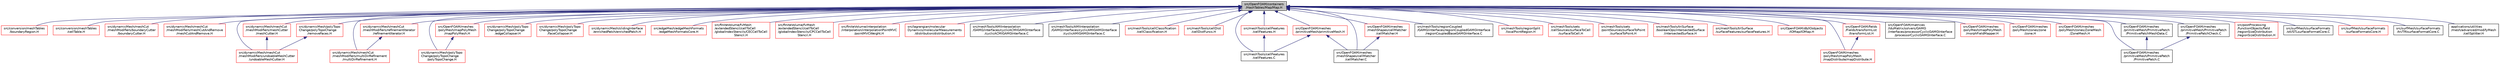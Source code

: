digraph "src/OpenFOAM/containers/HashTables/Map/Map.H"
{
  bgcolor="transparent";
  edge [fontname="Helvetica",fontsize="10",labelfontname="Helvetica",labelfontsize="10"];
  node [fontname="Helvetica",fontsize="10",shape=record];
  Node1 [label="src/OpenFOAM/containers\l/HashTables/Map/Map.H",height=0.2,width=0.4,color="black", fillcolor="grey75", style="filled", fontcolor="black"];
  Node1 -> Node2 [dir="back",color="midnightblue",fontsize="10",style="solid",fontname="Helvetica"];
  Node2 [label="src/conversion/meshTables\l/boundaryRegion.H",height=0.2,width=0.4,color="red",URL="$a04801.html"];
  Node1 -> Node3 [dir="back",color="midnightblue",fontsize="10",style="solid",fontname="Helvetica"];
  Node3 [label="src/conversion/meshTables\l/cellTable.H",height=0.2,width=0.4,color="red",URL="$a04803.html"];
  Node1 -> Node4 [dir="back",color="midnightblue",fontsize="10",style="solid",fontname="Helvetica"];
  Node4 [label="src/dynamicMesh/meshCut\l/meshModifiers/boundaryCutter\l/boundaryCutter.H",height=0.2,width=0.4,color="red",URL="$a04899.html"];
  Node1 -> Node5 [dir="back",color="midnightblue",fontsize="10",style="solid",fontname="Helvetica"];
  Node5 [label="src/dynamicMesh/meshCut\l/meshModifiers/meshCutAndRemove\l/meshCutAndRemove.H",height=0.2,width=0.4,color="red",URL="$a04901.html"];
  Node1 -> Node6 [dir="back",color="midnightblue",fontsize="10",style="solid",fontname="Helvetica"];
  Node6 [label="src/dynamicMesh/meshCut\l/meshModifiers/meshCutter\l/meshCutter.H",height=0.2,width=0.4,color="red",URL="$a04903.html"];
  Node6 -> Node7 [dir="back",color="midnightblue",fontsize="10",style="solid",fontname="Helvetica"];
  Node7 [label="src/dynamicMesh/meshCut\l/meshModifiers/undoableMeshCutter\l/undoableMeshCutter.H",height=0.2,width=0.4,color="red",URL="$a04909.html"];
  Node1 -> Node8 [dir="back",color="midnightblue",fontsize="10",style="solid",fontname="Helvetica"];
  Node8 [label="src/dynamicMesh/meshCut\l/meshModifiers/multiDirRefinement\l/multiDirRefinement.H",height=0.2,width=0.4,color="red",URL="$a04905.html"];
  Node1 -> Node9 [dir="back",color="midnightblue",fontsize="10",style="solid",fontname="Helvetica"];
  Node9 [label="src/dynamicMesh/meshCut\l/meshModifiers/refinementIterator\l/refinementIterator.H",height=0.2,width=0.4,color="red",URL="$a04907.html"];
  Node9 -> Node8 [dir="back",color="midnightblue",fontsize="10",style="solid",fontname="Helvetica"];
  Node1 -> Node7 [dir="back",color="midnightblue",fontsize="10",style="solid",fontname="Helvetica"];
  Node1 -> Node10 [dir="back",color="midnightblue",fontsize="10",style="solid",fontname="Helvetica"];
  Node10 [label="src/dynamicMesh/polyTopo\lChange/polyTopoChange\l/polyTopoChange.H",height=0.2,width=0.4,color="red",URL="$a04988.html"];
  Node1 -> Node11 [dir="back",color="midnightblue",fontsize="10",style="solid",fontname="Helvetica"];
  Node11 [label="src/dynamicMesh/polyTopo\lChange/polyTopoChange\l/edgeCollapser.H",height=0.2,width=0.4,color="red",URL="$a04976.html"];
  Node1 -> Node12 [dir="back",color="midnightblue",fontsize="10",style="solid",fontname="Helvetica"];
  Node12 [label="src/dynamicMesh/polyTopo\lChange/polyTopoChange\l/faceCollapser.H",height=0.2,width=0.4,color="red",URL="$a04978.html"];
  Node1 -> Node13 [dir="back",color="midnightblue",fontsize="10",style="solid",fontname="Helvetica"];
  Node13 [label="src/dynamicMesh/polyTopo\lChange/polyTopoChange\l/removeFaces.H",height=0.2,width=0.4,color="red",URL="$a05003.html"];
  Node13 -> Node7 [dir="back",color="midnightblue",fontsize="10",style="solid",fontname="Helvetica"];
  Node1 -> Node14 [dir="back",color="midnightblue",fontsize="10",style="solid",fontname="Helvetica"];
  Node14 [label="src/dynamicMesh/slidingInterface\l/enrichedPatch/enrichedPatch.H",height=0.2,width=0.4,color="red",URL="$a05023.html"];
  Node1 -> Node15 [dir="back",color="midnightblue",fontsize="10",style="solid",fontname="Helvetica"];
  Node15 [label="src/edgeMesh/edgeMeshFormats\l/edgeMeshFormatsCore.H",height=0.2,width=0.4,color="red",URL="$a05040.html"];
  Node1 -> Node16 [dir="back",color="midnightblue",fontsize="10",style="solid",fontname="Helvetica"];
  Node16 [label="src/finiteVolume/fvMesh\l/extendedStencil/cellToCell\l/globalIndexStencils/CECCellToCell\lStencil.H",height=0.2,width=0.4,color="red",URL="$a05923.html"];
  Node1 -> Node17 [dir="back",color="midnightblue",fontsize="10",style="solid",fontname="Helvetica"];
  Node17 [label="src/finiteVolume/fvMesh\l/extendedStencil/cellToCell\l/globalIndexStencils/CPCCellToCell\lStencil.H",height=0.2,width=0.4,color="red",URL="$a05929.html"];
  Node1 -> Node18 [dir="back",color="midnightblue",fontsize="10",style="solid",fontname="Helvetica"];
  Node18 [label="src/finiteVolume/interpolation\l/interpolation/interpolationPointMVC\l/pointMVCWeight.H",height=0.2,width=0.4,color="red",URL="$a06098.html"];
  Node1 -> Node19 [dir="back",color="midnightblue",fontsize="10",style="solid",fontname="Helvetica"];
  Node19 [label="src/lagrangian/molecular\lDynamics/molecularMeasurements\l/distribution/distribution.H",height=0.2,width=0.4,color="red",URL="$a06990.html"];
  Node1 -> Node20 [dir="back",color="midnightblue",fontsize="10",style="solid",fontname="Helvetica"];
  Node20 [label="src/meshTools/AMIInterpolation\l/GAMG/interfaces/cyclicACMIGAMGInterface\l/cyclicACMIGAMGInterface.C",height=0.2,width=0.4,color="black",URL="$a07300.html"];
  Node1 -> Node21 [dir="back",color="midnightblue",fontsize="10",style="solid",fontname="Helvetica"];
  Node21 [label="src/meshTools/AMIInterpolation\l/GAMG/interfaces/cyclicAMIGAMGInterface\l/cyclicAMIGAMGInterface.C",height=0.2,width=0.4,color="black",URL="$a07302.html"];
  Node1 -> Node22 [dir="back",color="midnightblue",fontsize="10",style="solid",fontname="Helvetica"];
  Node22 [label="src/meshTools/cellClassification\l/cellClassification.H",height=0.2,width=0.4,color="red",URL="$a07333.html"];
  Node1 -> Node23 [dir="back",color="midnightblue",fontsize="10",style="solid",fontname="Helvetica"];
  Node23 [label="src/meshTools/cellDist\l/cellDistFuncs.H",height=0.2,width=0.4,color="red",URL="$a07338.html"];
  Node1 -> Node24 [dir="back",color="midnightblue",fontsize="10",style="solid",fontname="Helvetica"];
  Node24 [label="src/meshTools/cellFeatures\l/cellFeatures.H",height=0.2,width=0.4,color="red",URL="$a07351.html"];
  Node24 -> Node25 [dir="back",color="midnightblue",fontsize="10",style="solid",fontname="Helvetica"];
  Node25 [label="src/meshTools/cellFeatures\l/cellFeatures.C",height=0.2,width=0.4,color="black",URL="$a07350.html"];
  Node1 -> Node25 [dir="back",color="midnightblue",fontsize="10",style="solid",fontname="Helvetica"];
  Node1 -> Node26 [dir="back",color="midnightblue",fontsize="10",style="solid",fontname="Helvetica"];
  Node26 [label="src/meshTools/regionCoupled\l/GAMG/interfaces/regionCoupledGAMGInterface\l/regionCoupledBaseGAMGInterface.C",height=0.2,width=0.4,color="black",URL="$a07430.html"];
  Node1 -> Node27 [dir="back",color="midnightblue",fontsize="10",style="solid",fontname="Helvetica"];
  Node27 [label="src/meshTools/regionSplit\l/localPointRegion.H",height=0.2,width=0.4,color="red",URL="$a07450.html"];
  Node1 -> Node28 [dir="back",color="midnightblue",fontsize="10",style="solid",fontname="Helvetica"];
  Node28 [label="src/meshTools/sets\l/cellSources/surfaceToCell\l/surfaceToCell.H",height=0.2,width=0.4,color="red",URL="$a07511.html"];
  Node1 -> Node29 [dir="back",color="midnightblue",fontsize="10",style="solid",fontname="Helvetica"];
  Node29 [label="src/meshTools/sets\l/pointSources/surfaceToPoint\l/surfaceToPoint.H",height=0.2,width=0.4,color="red",URL="$a07561.html"];
  Node1 -> Node30 [dir="back",color="midnightblue",fontsize="10",style="solid",fontname="Helvetica"];
  Node30 [label="src/meshTools/triSurface\l/booleanOps/intersectedSurface\l/intersectedSurface.H",height=0.2,width=0.4,color="red",URL="$a07592.html"];
  Node1 -> Node31 [dir="back",color="midnightblue",fontsize="10",style="solid",fontname="Helvetica"];
  Node31 [label="src/meshTools/triSurface\l/surfaceFeatures/surfaceFeatures.H",height=0.2,width=0.4,color="red",URL="$a07602.html"];
  Node1 -> Node32 [dir="back",color="midnightblue",fontsize="10",style="solid",fontname="Helvetica"];
  Node32 [label="src/OpenFOAM/db/IOobjects\l/IOMap/IOMap.H",height=0.2,width=0.4,color="red",URL="$a07878.html"];
  Node1 -> Node33 [dir="back",color="midnightblue",fontsize="10",style="solid",fontname="Helvetica"];
  Node33 [label="src/OpenFOAM/fields\l/Fields/transformList\l/transformList.H",height=0.2,width=0.4,color="red",URL="$a08108.html",tooltip="Spatial transformation functions for primitive fields. "];
  Node33 -> Node34 [dir="back",color="midnightblue",fontsize="10",style="solid",fontname="Helvetica"];
  Node34 [label="src/OpenFOAM/meshes\l/polyMesh/mapPolyMesh\l/mapDistribute/mapDistribute.H",height=0.2,width=0.4,color="red",URL="$a08733.html"];
  Node1 -> Node35 [dir="back",color="midnightblue",fontsize="10",style="solid",fontname="Helvetica"];
  Node35 [label="src/OpenFOAM/matrices\l/lduMatrix/solvers/GAMG\l/interfaces/processorCyclicGAMGInterface\l/processorCyclicGAMGInterface.C",height=0.2,width=0.4,color="black",URL="$a08503.html"];
  Node1 -> Node36 [dir="back",color="midnightblue",fontsize="10",style="solid",fontname="Helvetica"];
  Node36 [label="src/OpenFOAM/meshes\l/meshShapes/cellMatcher\l/cellMatcher.H",height=0.2,width=0.4,color="red",URL="$a08609.html"];
  Node36 -> Node37 [dir="back",color="midnightblue",fontsize="10",style="solid",fontname="Helvetica"];
  Node37 [label="src/OpenFOAM/meshes\l/meshShapes/cellMatcher\l/cellMatcher.C",height=0.2,width=0.4,color="black",URL="$a08608.html"];
  Node1 -> Node37 [dir="back",color="midnightblue",fontsize="10",style="solid",fontname="Helvetica"];
  Node1 -> Node34 [dir="back",color="midnightblue",fontsize="10",style="solid",fontname="Helvetica"];
  Node1 -> Node38 [dir="back",color="midnightblue",fontsize="10",style="solid",fontname="Helvetica"];
  Node38 [label="src/OpenFOAM/meshes\l/polyMesh/mapPolyMesh\l/mapPolyMesh.H",height=0.2,width=0.4,color="red",URL="$a08740.html"];
  Node38 -> Node10 [dir="back",color="midnightblue",fontsize="10",style="solid",fontname="Helvetica"];
  Node1 -> Node39 [dir="back",color="midnightblue",fontsize="10",style="solid",fontname="Helvetica"];
  Node39 [label="src/OpenFOAM/meshes\l/polyMesh/mapPolyMesh\l/morphFieldMapper.H",height=0.2,width=0.4,color="red",URL="$a08742.html"];
  Node1 -> Node40 [dir="back",color="midnightblue",fontsize="10",style="solid",fontname="Helvetica"];
  Node40 [label="src/OpenFOAM/meshes\l/polyMesh/zones/zone\l/zone.H",height=0.2,width=0.4,color="red",URL="$a08813.html"];
  Node1 -> Node41 [dir="back",color="midnightblue",fontsize="10",style="solid",fontname="Helvetica"];
  Node41 [label="src/OpenFOAM/meshes\l/polyMesh/zones/ZoneMesh\l/ZoneMesh.H",height=0.2,width=0.4,color="red",URL="$a08821.html"];
  Node1 -> Node42 [dir="back",color="midnightblue",fontsize="10",style="solid",fontname="Helvetica"];
  Node42 [label="src/OpenFOAM/meshes\l/primitiveMesh/primitiveMesh.H",height=0.2,width=0.4,color="red",URL="$a08835.html"];
  Node42 -> Node25 [dir="back",color="midnightblue",fontsize="10",style="solid",fontname="Helvetica"];
  Node42 -> Node37 [dir="back",color="midnightblue",fontsize="10",style="solid",fontname="Helvetica"];
  Node1 -> Node43 [dir="back",color="midnightblue",fontsize="10",style="solid",fontname="Helvetica"];
  Node43 [label="src/OpenFOAM/meshes\l/primitiveMesh/PrimitivePatch\l/PrimitivePatch.C",height=0.2,width=0.4,color="black",URL="$a08861.html"];
  Node1 -> Node44 [dir="back",color="midnightblue",fontsize="10",style="solid",fontname="Helvetica"];
  Node44 [label="src/OpenFOAM/meshes\l/primitiveMesh/PrimitivePatch\l/PrimitivePatchMeshData.C",height=0.2,width=0.4,color="black",URL="$a08870.html"];
  Node44 -> Node43 [dir="back",color="midnightblue",fontsize="10",style="solid",fontname="Helvetica"];
  Node1 -> Node45 [dir="back",color="midnightblue",fontsize="10",style="solid",fontname="Helvetica"];
  Node45 [label="src/OpenFOAM/meshes\l/primitiveMesh/PrimitivePatch\l/PrimitivePatchCheck.C",height=0.2,width=0.4,color="black",URL="$a08866.html",tooltip="Checks topology of the patch. "];
  Node45 -> Node43 [dir="back",color="midnightblue",fontsize="10",style="solid",fontname="Helvetica"];
  Node1 -> Node46 [dir="back",color="midnightblue",fontsize="10",style="solid",fontname="Helvetica"];
  Node46 [label="src/postProcessing\l/functionObjects/field\l/regionSizeDistribution\l/regionSizeDistribution.H",height=0.2,width=0.4,color="red",URL="$a09379.html"];
  Node1 -> Node47 [dir="back",color="midnightblue",fontsize="10",style="solid",fontname="Helvetica"];
  Node47 [label="src/surfMesh/surfaceFormats\l/stl/STLsurfaceFormatCore.C",height=0.2,width=0.4,color="black",URL="$a10084.html"];
  Node1 -> Node48 [dir="back",color="midnightblue",fontsize="10",style="solid",fontname="Helvetica"];
  Node48 [label="src/surfMesh/surfaceFormats\l/surfaceFormatsCore.H",height=0.2,width=0.4,color="red",URL="$a10090.html"];
  Node1 -> Node49 [dir="back",color="midnightblue",fontsize="10",style="solid",fontname="Helvetica"];
  Node49 [label="src/surfMesh/surfaceFormats\l/tri/TRIsurfaceFormatCore.C",height=0.2,width=0.4,color="black",URL="$a10093.html"];
  Node1 -> Node50 [dir="back",color="midnightblue",fontsize="10",style="solid",fontname="Helvetica"];
  Node50 [label="applications/utilities\l/mesh/advanced/modifyMesh\l/cellSplitter.H",height=0.2,width=0.4,color="black",URL="$a03988.html"];
}
